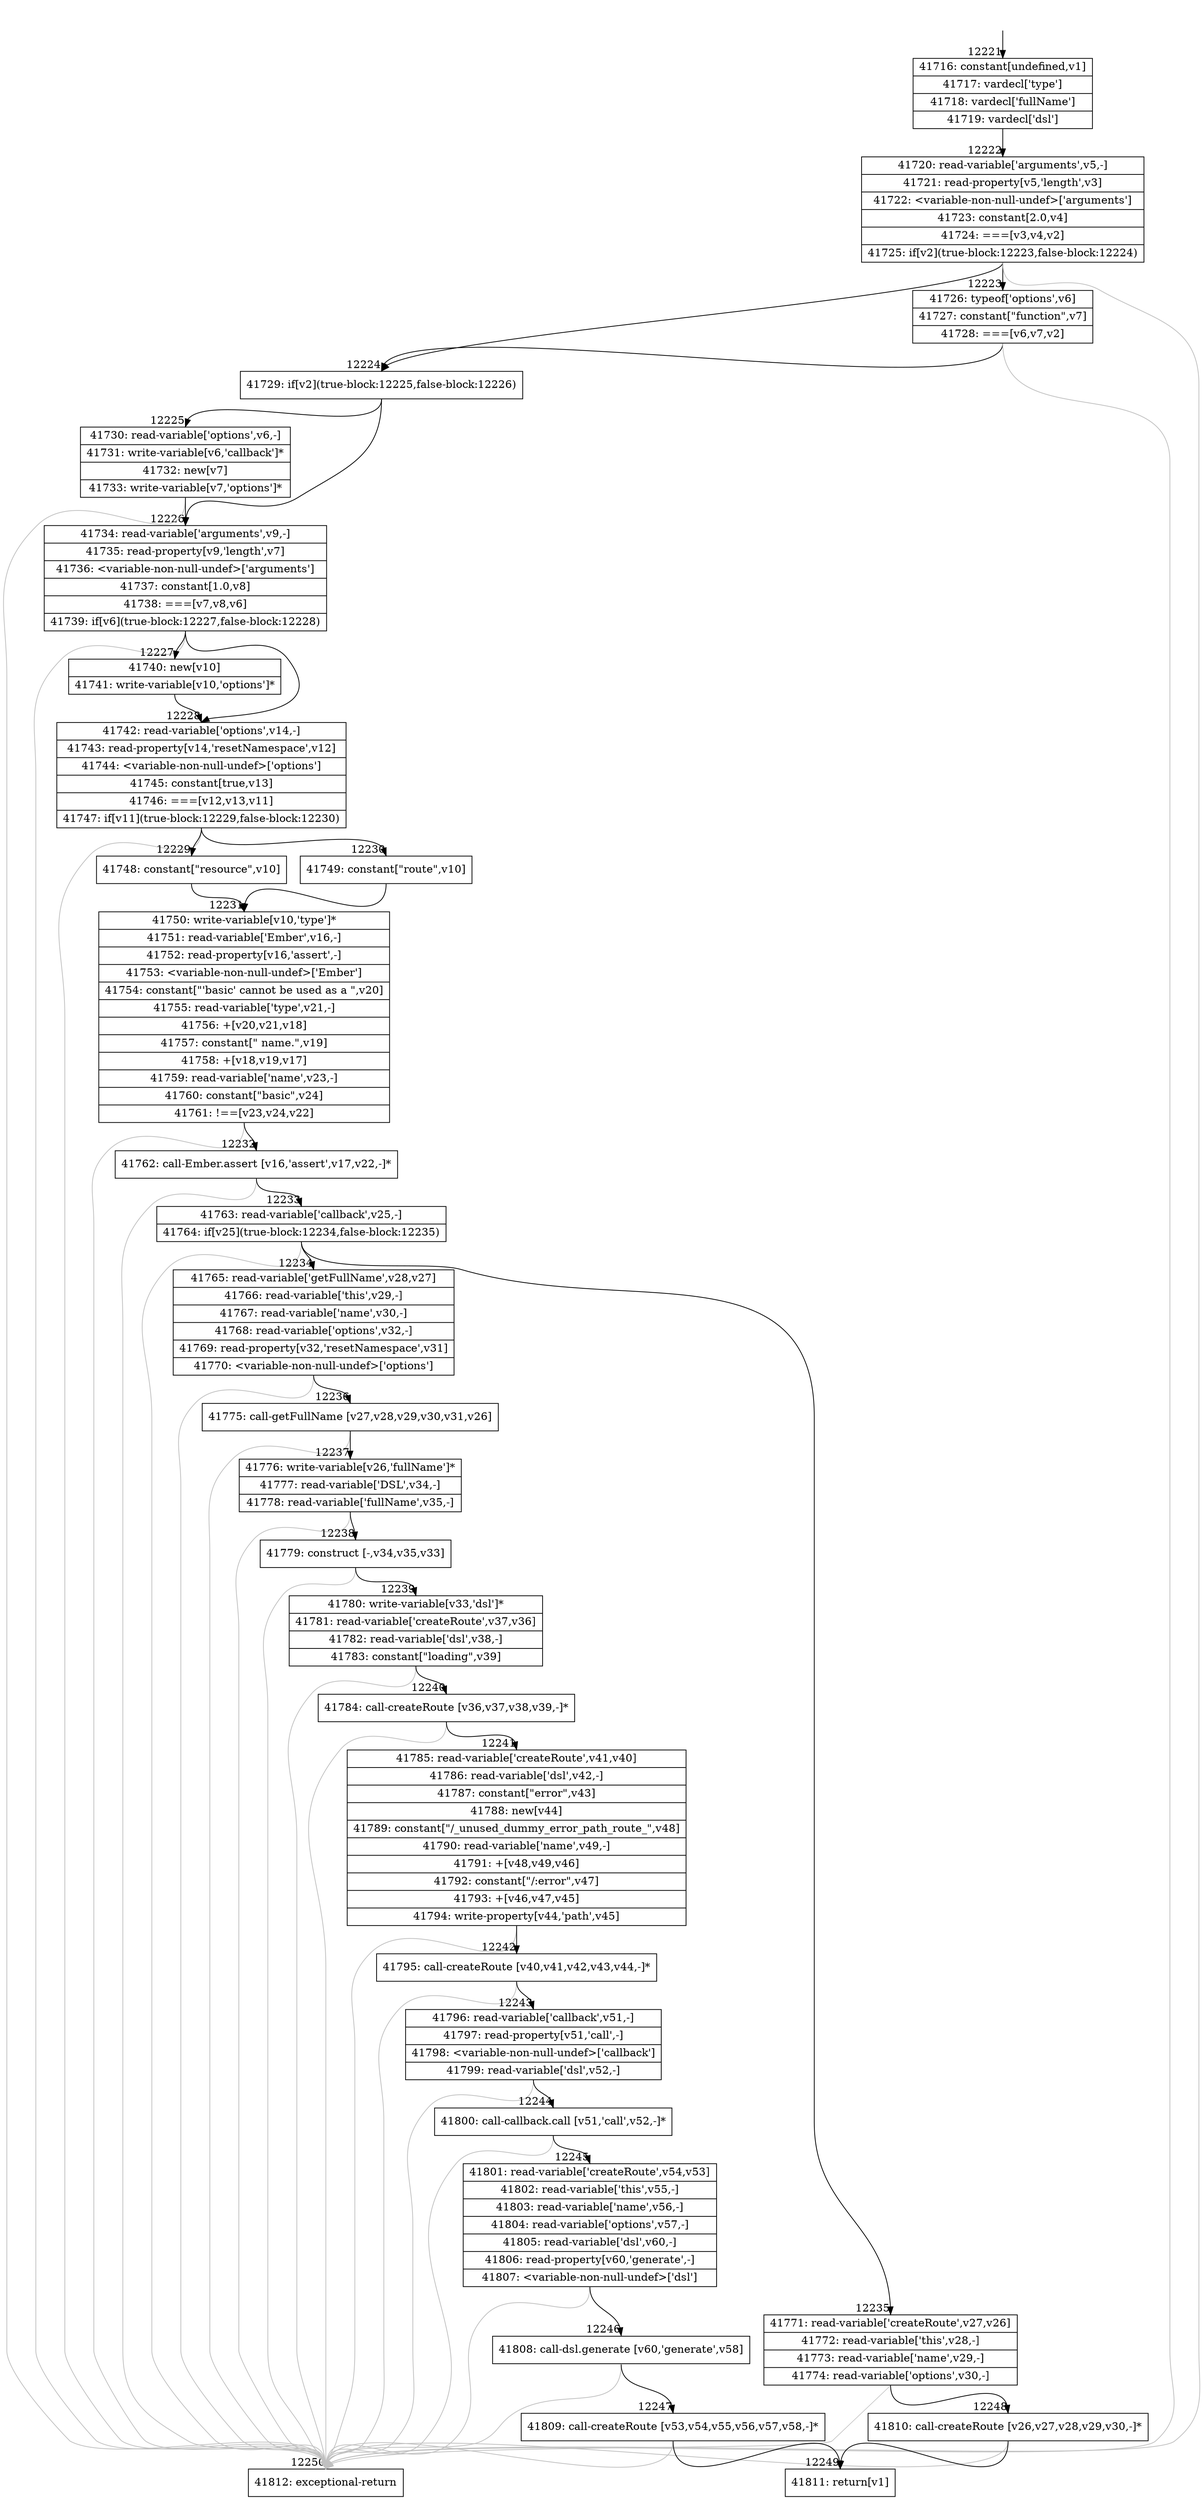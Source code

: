 digraph {
rankdir="TD"
BB_entry1014[shape=none,label=""];
BB_entry1014 -> BB12221 [tailport=s, headport=n, headlabel="    12221"]
BB12221 [shape=record label="{41716: constant[undefined,v1]|41717: vardecl['type']|41718: vardecl['fullName']|41719: vardecl['dsl']}" ] 
BB12221 -> BB12222 [tailport=s, headport=n, headlabel="      12222"]
BB12222 [shape=record label="{41720: read-variable['arguments',v5,-]|41721: read-property[v5,'length',v3]|41722: \<variable-non-null-undef\>['arguments']|41723: constant[2.0,v4]|41724: ===[v3,v4,v2]|41725: if[v2](true-block:12223,false-block:12224)}" ] 
BB12222 -> BB12224 [tailport=s, headport=n, headlabel="      12224"]
BB12222 -> BB12223 [tailport=s, headport=n, headlabel="      12223"]
BB12222 -> BB12250 [tailport=s, headport=n, color=gray, headlabel="      12250"]
BB12223 [shape=record label="{41726: typeof['options',v6]|41727: constant[\"function\",v7]|41728: ===[v6,v7,v2]}" ] 
BB12223 -> BB12224 [tailport=s, headport=n]
BB12223 -> BB12250 [tailport=s, headport=n, color=gray]
BB12224 [shape=record label="{41729: if[v2](true-block:12225,false-block:12226)}" ] 
BB12224 -> BB12225 [tailport=s, headport=n, headlabel="      12225"]
BB12224 -> BB12226 [tailport=s, headport=n, headlabel="      12226"]
BB12225 [shape=record label="{41730: read-variable['options',v6,-]|41731: write-variable[v6,'callback']*|41732: new[v7]|41733: write-variable[v7,'options']*}" ] 
BB12225 -> BB12226 [tailport=s, headport=n]
BB12225 -> BB12250 [tailport=s, headport=n, color=gray]
BB12226 [shape=record label="{41734: read-variable['arguments',v9,-]|41735: read-property[v9,'length',v7]|41736: \<variable-non-null-undef\>['arguments']|41737: constant[1.0,v8]|41738: ===[v7,v8,v6]|41739: if[v6](true-block:12227,false-block:12228)}" ] 
BB12226 -> BB12227 [tailport=s, headport=n, headlabel="      12227"]
BB12226 -> BB12228 [tailport=s, headport=n, headlabel="      12228"]
BB12226 -> BB12250 [tailport=s, headport=n, color=gray]
BB12227 [shape=record label="{41740: new[v10]|41741: write-variable[v10,'options']*}" ] 
BB12227 -> BB12228 [tailport=s, headport=n]
BB12228 [shape=record label="{41742: read-variable['options',v14,-]|41743: read-property[v14,'resetNamespace',v12]|41744: \<variable-non-null-undef\>['options']|41745: constant[true,v13]|41746: ===[v12,v13,v11]|41747: if[v11](true-block:12229,false-block:12230)}" ] 
BB12228 -> BB12229 [tailport=s, headport=n, headlabel="      12229"]
BB12228 -> BB12230 [tailport=s, headport=n, headlabel="      12230"]
BB12228 -> BB12250 [tailport=s, headport=n, color=gray]
BB12229 [shape=record label="{41748: constant[\"resource\",v10]}" ] 
BB12229 -> BB12231 [tailport=s, headport=n, headlabel="      12231"]
BB12230 [shape=record label="{41749: constant[\"route\",v10]}" ] 
BB12230 -> BB12231 [tailport=s, headport=n]
BB12231 [shape=record label="{41750: write-variable[v10,'type']*|41751: read-variable['Ember',v16,-]|41752: read-property[v16,'assert',-]|41753: \<variable-non-null-undef\>['Ember']|41754: constant[\"'basic' cannot be used as a \",v20]|41755: read-variable['type',v21,-]|41756: +[v20,v21,v18]|41757: constant[\" name.\",v19]|41758: +[v18,v19,v17]|41759: read-variable['name',v23,-]|41760: constant[\"basic\",v24]|41761: !==[v23,v24,v22]}" ] 
BB12231 -> BB12232 [tailport=s, headport=n, headlabel="      12232"]
BB12231 -> BB12250 [tailport=s, headport=n, color=gray]
BB12232 [shape=record label="{41762: call-Ember.assert [v16,'assert',v17,v22,-]*}" ] 
BB12232 -> BB12233 [tailport=s, headport=n, headlabel="      12233"]
BB12232 -> BB12250 [tailport=s, headport=n, color=gray]
BB12233 [shape=record label="{41763: read-variable['callback',v25,-]|41764: if[v25](true-block:12234,false-block:12235)}" ] 
BB12233 -> BB12234 [tailport=s, headport=n, headlabel="      12234"]
BB12233 -> BB12235 [tailport=s, headport=n, headlabel="      12235"]
BB12233 -> BB12250 [tailport=s, headport=n, color=gray]
BB12234 [shape=record label="{41765: read-variable['getFullName',v28,v27]|41766: read-variable['this',v29,-]|41767: read-variable['name',v30,-]|41768: read-variable['options',v32,-]|41769: read-property[v32,'resetNamespace',v31]|41770: \<variable-non-null-undef\>['options']}" ] 
BB12234 -> BB12236 [tailport=s, headport=n, headlabel="      12236"]
BB12234 -> BB12250 [tailport=s, headport=n, color=gray]
BB12235 [shape=record label="{41771: read-variable['createRoute',v27,v26]|41772: read-variable['this',v28,-]|41773: read-variable['name',v29,-]|41774: read-variable['options',v30,-]}" ] 
BB12235 -> BB12248 [tailport=s, headport=n, headlabel="      12248"]
BB12235 -> BB12250 [tailport=s, headport=n, color=gray]
BB12236 [shape=record label="{41775: call-getFullName [v27,v28,v29,v30,v31,v26]}" ] 
BB12236 -> BB12237 [tailport=s, headport=n, headlabel="      12237"]
BB12236 -> BB12250 [tailport=s, headport=n, color=gray]
BB12237 [shape=record label="{41776: write-variable[v26,'fullName']*|41777: read-variable['DSL',v34,-]|41778: read-variable['fullName',v35,-]}" ] 
BB12237 -> BB12238 [tailport=s, headport=n, headlabel="      12238"]
BB12237 -> BB12250 [tailport=s, headport=n, color=gray]
BB12238 [shape=record label="{41779: construct [-,v34,v35,v33]}" ] 
BB12238 -> BB12239 [tailport=s, headport=n, headlabel="      12239"]
BB12238 -> BB12250 [tailport=s, headport=n, color=gray]
BB12239 [shape=record label="{41780: write-variable[v33,'dsl']*|41781: read-variable['createRoute',v37,v36]|41782: read-variable['dsl',v38,-]|41783: constant[\"loading\",v39]}" ] 
BB12239 -> BB12240 [tailport=s, headport=n, headlabel="      12240"]
BB12239 -> BB12250 [tailport=s, headport=n, color=gray]
BB12240 [shape=record label="{41784: call-createRoute [v36,v37,v38,v39,-]*}" ] 
BB12240 -> BB12241 [tailport=s, headport=n, headlabel="      12241"]
BB12240 -> BB12250 [tailport=s, headport=n, color=gray]
BB12241 [shape=record label="{41785: read-variable['createRoute',v41,v40]|41786: read-variable['dsl',v42,-]|41787: constant[\"error\",v43]|41788: new[v44]|41789: constant[\"/_unused_dummy_error_path_route_\",v48]|41790: read-variable['name',v49,-]|41791: +[v48,v49,v46]|41792: constant[\"/:error\",v47]|41793: +[v46,v47,v45]|41794: write-property[v44,'path',v45]}" ] 
BB12241 -> BB12242 [tailport=s, headport=n, headlabel="      12242"]
BB12241 -> BB12250 [tailport=s, headport=n, color=gray]
BB12242 [shape=record label="{41795: call-createRoute [v40,v41,v42,v43,v44,-]*}" ] 
BB12242 -> BB12243 [tailport=s, headport=n, headlabel="      12243"]
BB12242 -> BB12250 [tailport=s, headport=n, color=gray]
BB12243 [shape=record label="{41796: read-variable['callback',v51,-]|41797: read-property[v51,'call',-]|41798: \<variable-non-null-undef\>['callback']|41799: read-variable['dsl',v52,-]}" ] 
BB12243 -> BB12244 [tailport=s, headport=n, headlabel="      12244"]
BB12243 -> BB12250 [tailport=s, headport=n, color=gray]
BB12244 [shape=record label="{41800: call-callback.call [v51,'call',v52,-]*}" ] 
BB12244 -> BB12245 [tailport=s, headport=n, headlabel="      12245"]
BB12244 -> BB12250 [tailport=s, headport=n, color=gray]
BB12245 [shape=record label="{41801: read-variable['createRoute',v54,v53]|41802: read-variable['this',v55,-]|41803: read-variable['name',v56,-]|41804: read-variable['options',v57,-]|41805: read-variable['dsl',v60,-]|41806: read-property[v60,'generate',-]|41807: \<variable-non-null-undef\>['dsl']}" ] 
BB12245 -> BB12246 [tailport=s, headport=n, headlabel="      12246"]
BB12245 -> BB12250 [tailport=s, headport=n, color=gray]
BB12246 [shape=record label="{41808: call-dsl.generate [v60,'generate',v58]}" ] 
BB12246 -> BB12247 [tailport=s, headport=n, headlabel="      12247"]
BB12246 -> BB12250 [tailport=s, headport=n, color=gray]
BB12247 [shape=record label="{41809: call-createRoute [v53,v54,v55,v56,v57,v58,-]*}" ] 
BB12247 -> BB12249 [tailport=s, headport=n, headlabel="      12249"]
BB12247 -> BB12250 [tailport=s, headport=n, color=gray]
BB12248 [shape=record label="{41810: call-createRoute [v26,v27,v28,v29,v30,-]*}" ] 
BB12248 -> BB12249 [tailport=s, headport=n]
BB12248 -> BB12250 [tailport=s, headport=n, color=gray]
BB12249 [shape=record label="{41811: return[v1]}" ] 
BB12250 [shape=record label="{41812: exceptional-return}" ] 
//#$~ 22500
}
